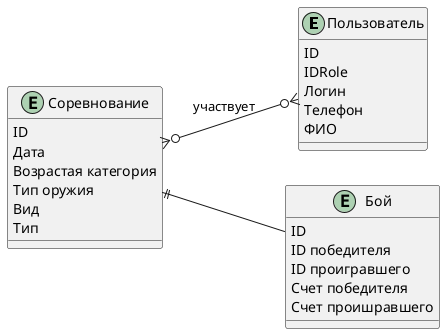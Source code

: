 @startuml er

left to right direction

entity Пользователь {
    ID 
    IDRole
    Логин 
    Телефон 
    ФИО
}

entity Соревнование {
    ID
    Дата
    Возрастая категория
    Тип оружия
    Вид
    Тип
}

entity Бой {
    ID
    ID победителя
    ID проигравшего
    Счет победителя
    Счет проишравшего
}

Соревнование ||-- Бой

Соревнование }o--o{ Пользователь : участвует

@enduml